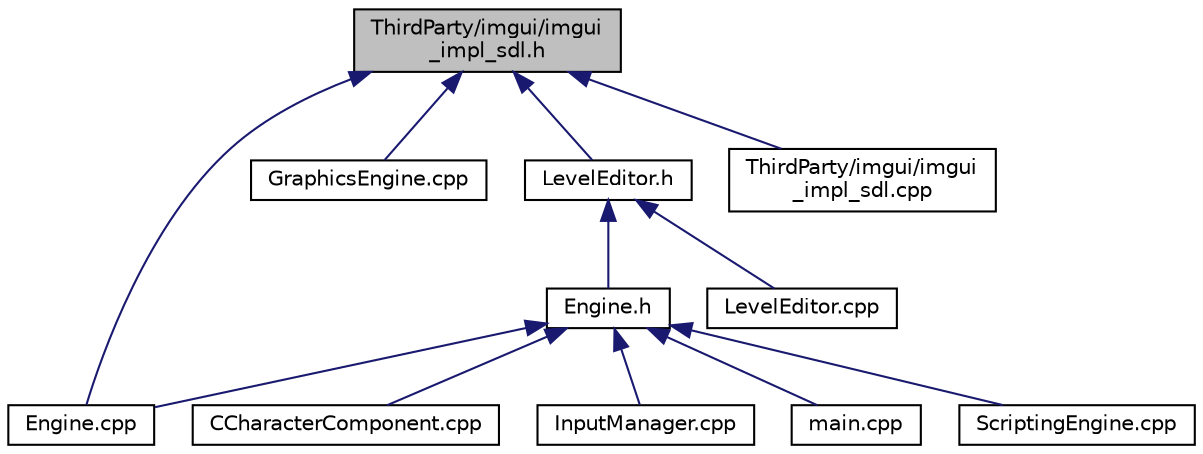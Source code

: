digraph "ThirdParty/imgui/imgui_impl_sdl.h"
{
 // LATEX_PDF_SIZE
  edge [fontname="Helvetica",fontsize="10",labelfontname="Helvetica",labelfontsize="10"];
  node [fontname="Helvetica",fontsize="10",shape=record];
  Node1 [label="ThirdParty/imgui/imgui\l_impl_sdl.h",height=0.2,width=0.4,color="black", fillcolor="grey75", style="filled", fontcolor="black",tooltip=" "];
  Node1 -> Node2 [dir="back",color="midnightblue",fontsize="10",style="solid"];
  Node2 [label="Engine.cpp",height=0.2,width=0.4,color="black", fillcolor="white", style="filled",URL="$_engine_8cpp.html",tooltip=" "];
  Node1 -> Node3 [dir="back",color="midnightblue",fontsize="10",style="solid"];
  Node3 [label="GraphicsEngine.cpp",height=0.2,width=0.4,color="black", fillcolor="white", style="filled",URL="$_graphics_engine_8cpp.html",tooltip=" "];
  Node1 -> Node4 [dir="back",color="midnightblue",fontsize="10",style="solid"];
  Node4 [label="LevelEditor.h",height=0.2,width=0.4,color="black", fillcolor="white", style="filled",URL="$_level_editor_8h.html",tooltip=" "];
  Node4 -> Node5 [dir="back",color="midnightblue",fontsize="10",style="solid"];
  Node5 [label="Engine.h",height=0.2,width=0.4,color="black", fillcolor="white", style="filled",URL="$_engine_8h.html",tooltip=" "];
  Node5 -> Node6 [dir="back",color="midnightblue",fontsize="10",style="solid"];
  Node6 [label="CCharacterComponent.cpp",height=0.2,width=0.4,color="black", fillcolor="white", style="filled",URL="$_c_character_component_8cpp.html",tooltip=" "];
  Node5 -> Node2 [dir="back",color="midnightblue",fontsize="10",style="solid"];
  Node5 -> Node7 [dir="back",color="midnightblue",fontsize="10",style="solid"];
  Node7 [label="InputManager.cpp",height=0.2,width=0.4,color="black", fillcolor="white", style="filled",URL="$_input_manager_8cpp.html",tooltip=" "];
  Node5 -> Node8 [dir="back",color="midnightblue",fontsize="10",style="solid"];
  Node8 [label="main.cpp",height=0.2,width=0.4,color="black", fillcolor="white", style="filled",URL="$main_8cpp.html",tooltip=" "];
  Node5 -> Node9 [dir="back",color="midnightblue",fontsize="10",style="solid"];
  Node9 [label="ScriptingEngine.cpp",height=0.2,width=0.4,color="black", fillcolor="white", style="filled",URL="$_scripting_engine_8cpp.html",tooltip=" "];
  Node4 -> Node10 [dir="back",color="midnightblue",fontsize="10",style="solid"];
  Node10 [label="LevelEditor.cpp",height=0.2,width=0.4,color="black", fillcolor="white", style="filled",URL="$_level_editor_8cpp.html",tooltip=" "];
  Node1 -> Node11 [dir="back",color="midnightblue",fontsize="10",style="solid"];
  Node11 [label="ThirdParty/imgui/imgui\l_impl_sdl.cpp",height=0.2,width=0.4,color="black", fillcolor="white", style="filled",URL="$imgui__impl__sdl_8cpp.html",tooltip=" "];
}
